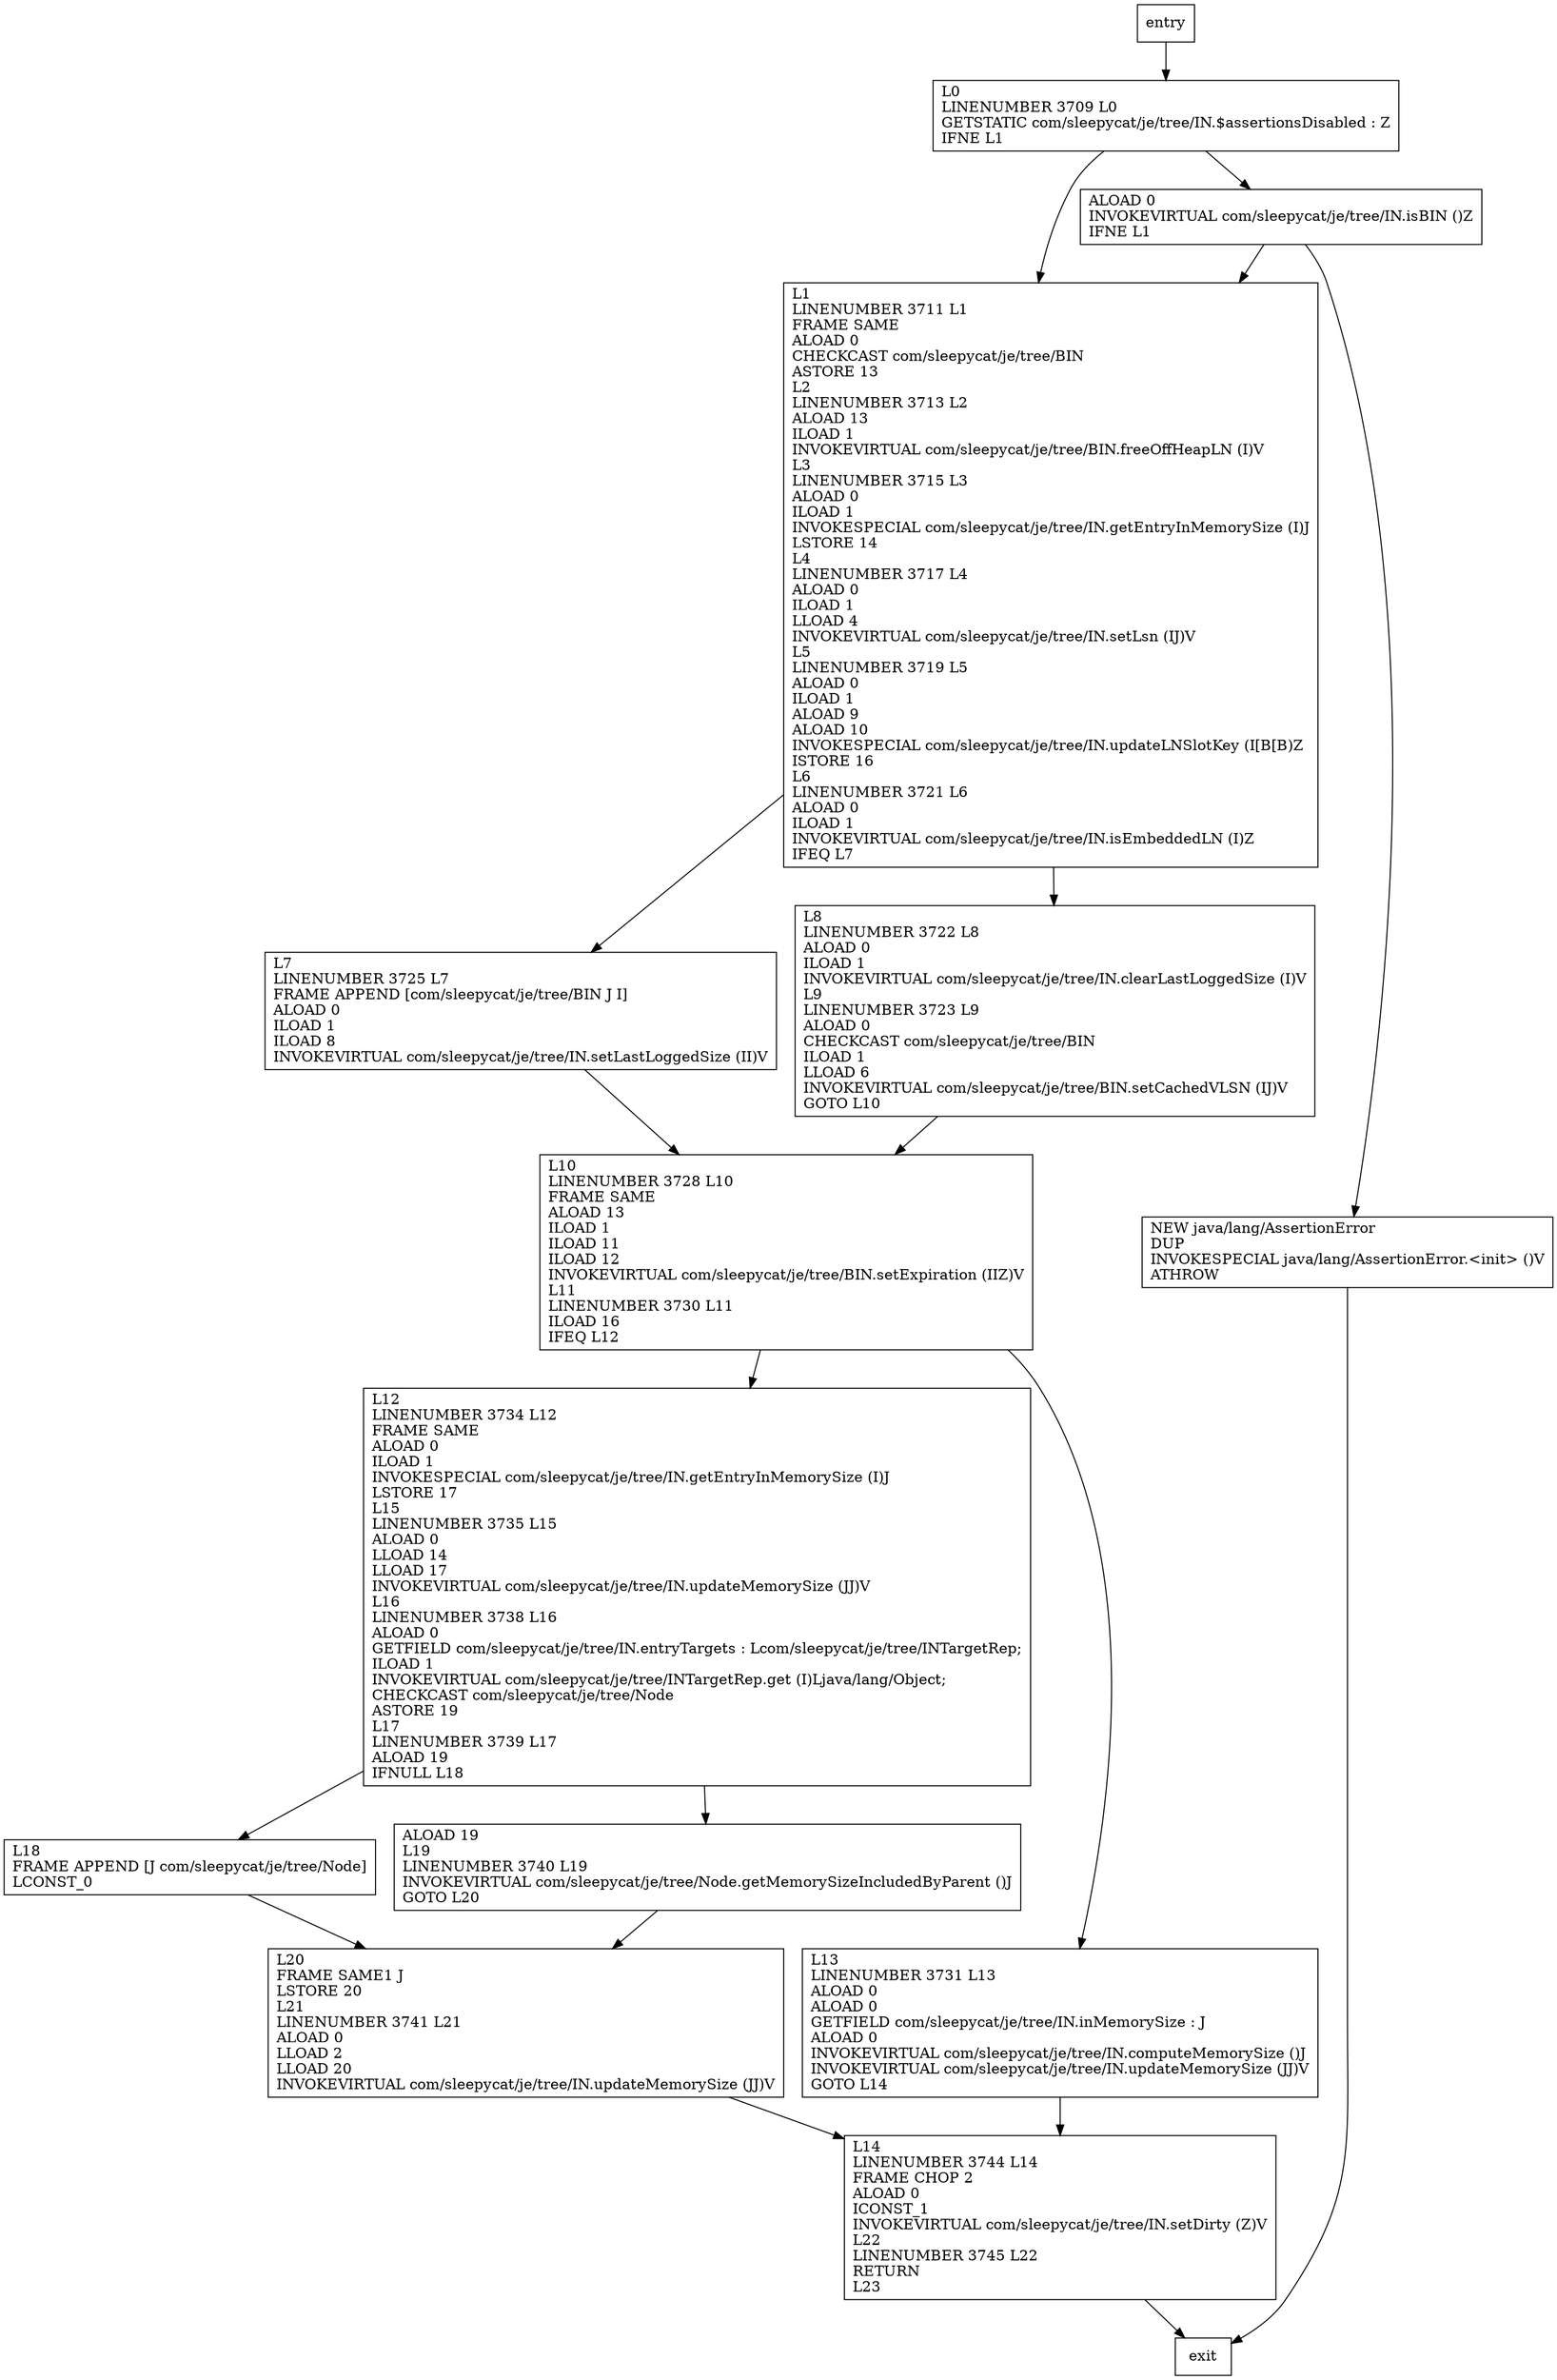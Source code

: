 digraph updateRecord {
node [shape=record];
1983508431 [label="L18\lFRAME APPEND [J com/sleepycat/je/tree/Node]\lLCONST_0\l"];
1344247067 [label="L20\lFRAME SAME1 J\lLSTORE 20\lL21\lLINENUMBER 3741 L21\lALOAD 0\lLLOAD 2\lLLOAD 20\lINVOKEVIRTUAL com/sleepycat/je/tree/IN.updateMemorySize (JJ)V\l"];
385730010 [label="L7\lLINENUMBER 3725 L7\lFRAME APPEND [com/sleepycat/je/tree/BIN J I]\lALOAD 0\lILOAD 1\lILOAD 8\lINVOKEVIRTUAL com/sleepycat/je/tree/IN.setLastLoggedSize (II)V\l"];
1531499305 [label="L14\lLINENUMBER 3744 L14\lFRAME CHOP 2\lALOAD 0\lICONST_1\lINVOKEVIRTUAL com/sleepycat/je/tree/IN.setDirty (Z)V\lL22\lLINENUMBER 3745 L22\lRETURN\lL23\l"];
949144945 [label="NEW java/lang/AssertionError\lDUP\lINVOKESPECIAL java/lang/AssertionError.\<init\> ()V\lATHROW\l"];
1702868165 [label="L12\lLINENUMBER 3734 L12\lFRAME SAME\lALOAD 0\lILOAD 1\lINVOKESPECIAL com/sleepycat/je/tree/IN.getEntryInMemorySize (I)J\lLSTORE 17\lL15\lLINENUMBER 3735 L15\lALOAD 0\lLLOAD 14\lLLOAD 17\lINVOKEVIRTUAL com/sleepycat/je/tree/IN.updateMemorySize (JJ)V\lL16\lLINENUMBER 3738 L16\lALOAD 0\lGETFIELD com/sleepycat/je/tree/IN.entryTargets : Lcom/sleepycat/je/tree/INTargetRep;\lILOAD 1\lINVOKEVIRTUAL com/sleepycat/je/tree/INTargetRep.get (I)Ljava/lang/Object;\lCHECKCAST com/sleepycat/je/tree/Node\lASTORE 19\lL17\lLINENUMBER 3739 L17\lALOAD 19\lIFNULL L18\l"];
329983825 [label="L1\lLINENUMBER 3711 L1\lFRAME SAME\lALOAD 0\lCHECKCAST com/sleepycat/je/tree/BIN\lASTORE 13\lL2\lLINENUMBER 3713 L2\lALOAD 13\lILOAD 1\lINVOKEVIRTUAL com/sleepycat/je/tree/BIN.freeOffHeapLN (I)V\lL3\lLINENUMBER 3715 L3\lALOAD 0\lILOAD 1\lINVOKESPECIAL com/sleepycat/je/tree/IN.getEntryInMemorySize (I)J\lLSTORE 14\lL4\lLINENUMBER 3717 L4\lALOAD 0\lILOAD 1\lLLOAD 4\lINVOKEVIRTUAL com/sleepycat/je/tree/IN.setLsn (IJ)V\lL5\lLINENUMBER 3719 L5\lALOAD 0\lILOAD 1\lALOAD 9\lALOAD 10\lINVOKESPECIAL com/sleepycat/je/tree/IN.updateLNSlotKey (I[B[B)Z\lISTORE 16\lL6\lLINENUMBER 3721 L6\lALOAD 0\lILOAD 1\lINVOKEVIRTUAL com/sleepycat/je/tree/IN.isEmbeddedLN (I)Z\lIFEQ L7\l"];
500457904 [label="L13\lLINENUMBER 3731 L13\lALOAD 0\lALOAD 0\lGETFIELD com/sleepycat/je/tree/IN.inMemorySize : J\lALOAD 0\lINVOKEVIRTUAL com/sleepycat/je/tree/IN.computeMemorySize ()J\lINVOKEVIRTUAL com/sleepycat/je/tree/IN.updateMemorySize (JJ)V\lGOTO L14\l"];
2044262961 [label="L8\lLINENUMBER 3722 L8\lALOAD 0\lILOAD 1\lINVOKEVIRTUAL com/sleepycat/je/tree/IN.clearLastLoggedSize (I)V\lL9\lLINENUMBER 3723 L9\lALOAD 0\lCHECKCAST com/sleepycat/je/tree/BIN\lILOAD 1\lLLOAD 6\lINVOKEVIRTUAL com/sleepycat/je/tree/BIN.setCachedVLSN (IJ)V\lGOTO L10\l"];
1756430163 [label="ALOAD 0\lINVOKEVIRTUAL com/sleepycat/je/tree/IN.isBIN ()Z\lIFNE L1\l"];
1030911607 [label="L0\lLINENUMBER 3709 L0\lGETSTATIC com/sleepycat/je/tree/IN.$assertionsDisabled : Z\lIFNE L1\l"];
864279540 [label="L10\lLINENUMBER 3728 L10\lFRAME SAME\lALOAD 13\lILOAD 1\lILOAD 11\lILOAD 12\lINVOKEVIRTUAL com/sleepycat/je/tree/BIN.setExpiration (IIZ)V\lL11\lLINENUMBER 3730 L11\lILOAD 16\lIFEQ L12\l"];
1222560089 [label="ALOAD 19\lL19\lLINENUMBER 3740 L19\lINVOKEVIRTUAL com/sleepycat/je/tree/Node.getMemorySizeIncludedByParent ()J\lGOTO L20\l"];
entry;
exit;
1983508431 -> 1344247067
1344247067 -> 1531499305
385730010 -> 864279540
1531499305 -> exit
949144945 -> exit
1702868165 -> 1983508431
1702868165 -> 1222560089
329983825 -> 2044262961
329983825 -> 385730010
entry -> 1030911607
500457904 -> 1531499305
2044262961 -> 864279540
1756430163 -> 329983825
1756430163 -> 949144945
1030911607 -> 329983825
1030911607 -> 1756430163
864279540 -> 500457904
864279540 -> 1702868165
1222560089 -> 1344247067
}
